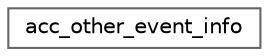 digraph "Graphical Class Hierarchy"
{
 // LATEX_PDF_SIZE
  bgcolor="transparent";
  edge [fontname=Helvetica,fontsize=10,labelfontname=Helvetica,labelfontsize=10];
  node [fontname=Helvetica,fontsize=10,shape=box,height=0.2,width=0.4];
  rankdir="LR";
  Node0 [id="Node000000",label="acc_other_event_info",height=0.2,width=0.4,color="grey40", fillcolor="white", style="filled",URL="$structacc__other__event__info.html",tooltip=" "];
}
